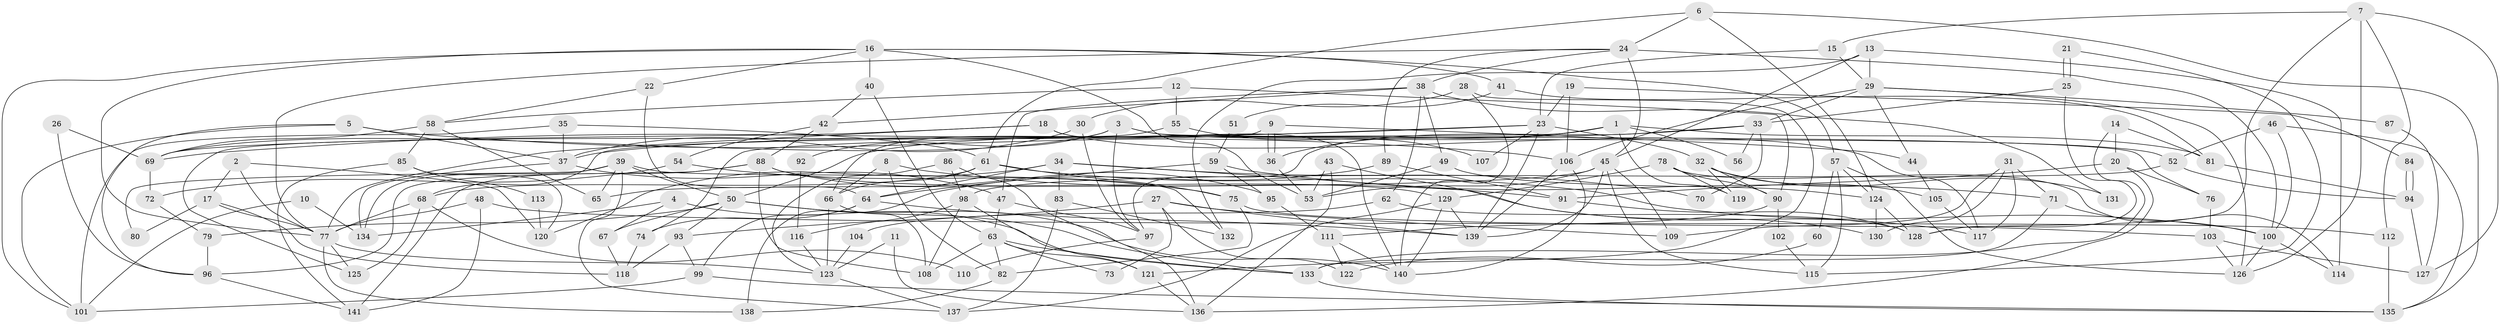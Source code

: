 // Generated by graph-tools (version 1.1) at 2025/11/02/27/25 16:11:22]
// undirected, 141 vertices, 282 edges
graph export_dot {
graph [start="1"]
  node [color=gray90,style=filled];
  1;
  2;
  3;
  4;
  5;
  6;
  7;
  8;
  9;
  10;
  11;
  12;
  13;
  14;
  15;
  16;
  17;
  18;
  19;
  20;
  21;
  22;
  23;
  24;
  25;
  26;
  27;
  28;
  29;
  30;
  31;
  32;
  33;
  34;
  35;
  36;
  37;
  38;
  39;
  40;
  41;
  42;
  43;
  44;
  45;
  46;
  47;
  48;
  49;
  50;
  51;
  52;
  53;
  54;
  55;
  56;
  57;
  58;
  59;
  60;
  61;
  62;
  63;
  64;
  65;
  66;
  67;
  68;
  69;
  70;
  71;
  72;
  73;
  74;
  75;
  76;
  77;
  78;
  79;
  80;
  81;
  82;
  83;
  84;
  85;
  86;
  87;
  88;
  89;
  90;
  91;
  92;
  93;
  94;
  95;
  96;
  97;
  98;
  99;
  100;
  101;
  102;
  103;
  104;
  105;
  106;
  107;
  108;
  109;
  110;
  111;
  112;
  113;
  114;
  115;
  116;
  117;
  118;
  119;
  120;
  121;
  122;
  123;
  124;
  125;
  126;
  127;
  128;
  129;
  130;
  131;
  132;
  133;
  134;
  135;
  136;
  137;
  138;
  139;
  140;
  141;
  1 -- 68;
  1 -- 36;
  1 -- 50;
  1 -- 56;
  1 -- 81;
  1 -- 119;
  2 -- 17;
  2 -- 77;
  2 -- 120;
  3 -- 97;
  3 -- 69;
  3 -- 52;
  3 -- 76;
  3 -- 92;
  4 -- 133;
  4 -- 134;
  4 -- 67;
  5 -- 106;
  5 -- 101;
  5 -- 37;
  5 -- 96;
  6 -- 61;
  6 -- 124;
  6 -- 24;
  6 -- 135;
  7 -- 128;
  7 -- 126;
  7 -- 15;
  7 -- 112;
  7 -- 127;
  8 -- 82;
  8 -- 91;
  8 -- 66;
  9 -- 36;
  9 -- 36;
  9 -- 125;
  9 -- 44;
  10 -- 134;
  10 -- 101;
  11 -- 136;
  11 -- 123;
  12 -- 58;
  12 -- 90;
  12 -- 55;
  13 -- 45;
  13 -- 29;
  13 -- 114;
  13 -- 132;
  14 -- 81;
  14 -- 133;
  14 -- 20;
  15 -- 29;
  15 -- 23;
  16 -- 22;
  16 -- 101;
  16 -- 40;
  16 -- 41;
  16 -- 53;
  16 -- 57;
  16 -- 77;
  17 -- 77;
  17 -- 118;
  17 -- 80;
  18 -- 77;
  18 -- 140;
  18 -- 69;
  18 -- 117;
  19 -- 23;
  19 -- 106;
  19 -- 84;
  20 -- 136;
  20 -- 76;
  20 -- 91;
  21 -- 115;
  21 -- 25;
  21 -- 25;
  22 -- 64;
  22 -- 58;
  23 -- 139;
  23 -- 32;
  23 -- 69;
  23 -- 74;
  23 -- 107;
  24 -- 77;
  24 -- 38;
  24 -- 45;
  24 -- 89;
  24 -- 100;
  25 -- 33;
  25 -- 128;
  26 -- 96;
  26 -- 69;
  27 -- 109;
  27 -- 139;
  27 -- 73;
  27 -- 93;
  27 -- 122;
  28 -- 121;
  28 -- 140;
  28 -- 30;
  29 -- 106;
  29 -- 126;
  29 -- 33;
  29 -- 44;
  29 -- 87;
  30 -- 97;
  30 -- 37;
  31 -- 117;
  31 -- 71;
  31 -- 109;
  31 -- 130;
  32 -- 90;
  32 -- 105;
  32 -- 119;
  32 -- 131;
  33 -- 37;
  33 -- 56;
  33 -- 70;
  33 -- 97;
  34 -- 64;
  34 -- 117;
  34 -- 70;
  34 -- 83;
  34 -- 120;
  35 -- 61;
  35 -- 37;
  35 -- 101;
  36 -- 53;
  37 -- 47;
  37 -- 134;
  38 -- 49;
  38 -- 42;
  38 -- 47;
  38 -- 62;
  38 -- 131;
  39 -- 65;
  39 -- 50;
  39 -- 80;
  39 -- 132;
  39 -- 134;
  39 -- 137;
  40 -- 63;
  40 -- 42;
  41 -- 81;
  41 -- 51;
  42 -- 54;
  42 -- 88;
  43 -- 53;
  43 -- 136;
  43 -- 130;
  44 -- 105;
  45 -- 139;
  45 -- 53;
  45 -- 65;
  45 -- 109;
  45 -- 115;
  46 -- 135;
  46 -- 52;
  46 -- 100;
  47 -- 63;
  47 -- 97;
  48 -- 112;
  48 -- 141;
  48 -- 77;
  49 -- 124;
  49 -- 53;
  50 -- 79;
  50 -- 67;
  50 -- 93;
  50 -- 133;
  50 -- 140;
  51 -- 59;
  52 -- 94;
  52 -- 98;
  54 -- 75;
  54 -- 72;
  55 -- 66;
  55 -- 107;
  57 -- 124;
  57 -- 60;
  57 -- 115;
  57 -- 126;
  58 -- 85;
  58 -- 69;
  58 -- 65;
  59 -- 64;
  59 -- 71;
  59 -- 95;
  60 -- 122;
  61 -- 66;
  61 -- 100;
  61 -- 68;
  61 -- 75;
  62 -- 128;
  62 -- 104;
  63 -- 108;
  63 -- 73;
  63 -- 82;
  63 -- 121;
  63 -- 133;
  64 -- 74;
  64 -- 99;
  64 -- 139;
  66 -- 123;
  66 -- 108;
  67 -- 118;
  68 -- 77;
  68 -- 110;
  68 -- 125;
  69 -- 72;
  71 -- 133;
  71 -- 100;
  72 -- 79;
  74 -- 118;
  75 -- 103;
  75 -- 82;
  76 -- 103;
  77 -- 123;
  77 -- 125;
  77 -- 138;
  78 -- 114;
  78 -- 119;
  78 -- 90;
  78 -- 129;
  79 -- 96;
  81 -- 94;
  82 -- 138;
  83 -- 132;
  83 -- 137;
  84 -- 94;
  84 -- 94;
  85 -- 120;
  85 -- 141;
  85 -- 113;
  86 -- 123;
  86 -- 98;
  86 -- 136;
  87 -- 127;
  88 -- 129;
  88 -- 95;
  88 -- 96;
  88 -- 108;
  88 -- 141;
  89 -- 138;
  89 -- 91;
  90 -- 111;
  90 -- 102;
  91 -- 128;
  92 -- 116;
  93 -- 99;
  93 -- 118;
  94 -- 127;
  95 -- 111;
  96 -- 141;
  97 -- 110;
  98 -- 108;
  98 -- 116;
  98 -- 121;
  99 -- 135;
  99 -- 101;
  100 -- 114;
  100 -- 126;
  102 -- 115;
  103 -- 126;
  103 -- 127;
  104 -- 123;
  105 -- 117;
  106 -- 139;
  106 -- 140;
  111 -- 140;
  111 -- 122;
  112 -- 135;
  113 -- 120;
  116 -- 123;
  121 -- 136;
  123 -- 137;
  124 -- 128;
  124 -- 130;
  129 -- 137;
  129 -- 139;
  129 -- 140;
  133 -- 135;
}
